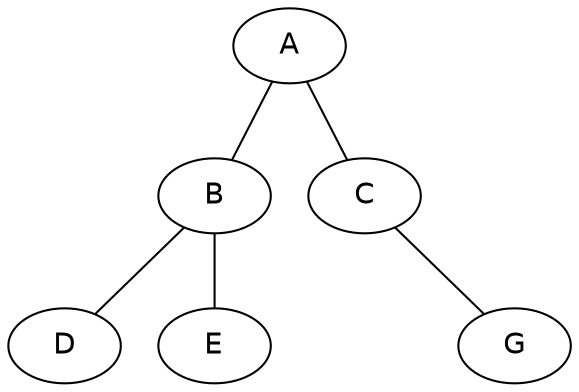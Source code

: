 graph G {
    node [fontname = "DejaVuSans"];

    A [ label = "A" ];
    B [ label = "B" ];
    C [ label = "C" ];
    D [ label = "D" ];
    E [ label = "E" ];
    F [ style = invis ];
    G [ label = "G" ];

    A  -- { B C };
    B -- { D E };
    C -- F [style = invis];    
    C -- G;
}
